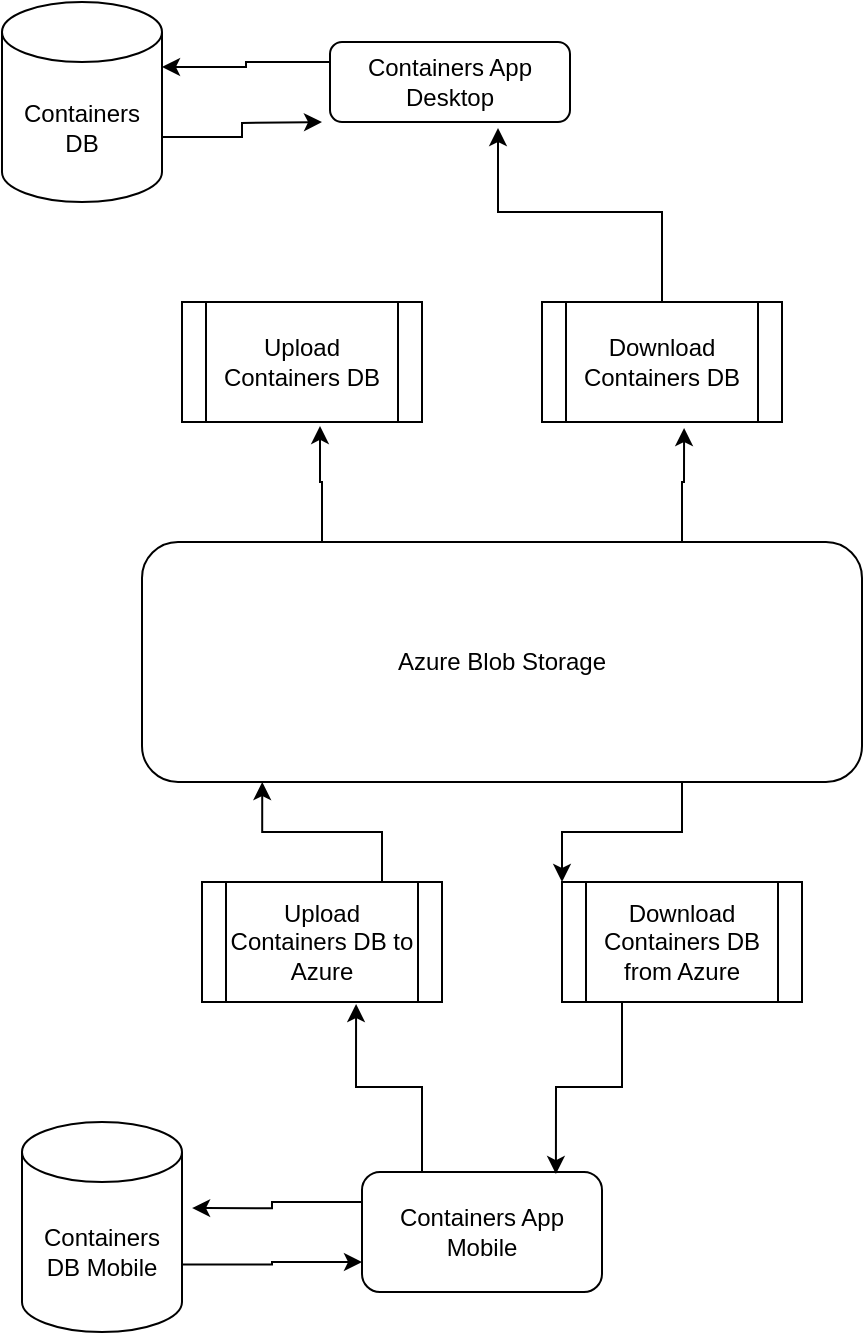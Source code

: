 <mxfile version="21.6.6" type="github">
  <diagram id="C5RBs43oDa-KdzZeNtuy" name="Page-1">
    <mxGraphModel dx="1434" dy="758" grid="1" gridSize="10" guides="1" tooltips="1" connect="1" arrows="1" fold="1" page="1" pageScale="1" pageWidth="827" pageHeight="1169" math="0" shadow="0">
      <root>
        <mxCell id="WIyWlLk6GJQsqaUBKTNV-0" />
        <mxCell id="WIyWlLk6GJQsqaUBKTNV-1" parent="WIyWlLk6GJQsqaUBKTNV-0" />
        <mxCell id="lkM-y_qAxUJIHMLCBXUL-42" style="edgeStyle=orthogonalEdgeStyle;rounded=0;orthogonalLoop=1;jettySize=auto;html=1;exitX=0;exitY=0.25;exitDx=0;exitDy=0;entryX=1;entryY=0;entryDx=0;entryDy=32.5;entryPerimeter=0;" edge="1" parent="WIyWlLk6GJQsqaUBKTNV-1" source="WIyWlLk6GJQsqaUBKTNV-3" target="lkM-y_qAxUJIHMLCBXUL-5">
          <mxGeometry relative="1" as="geometry" />
        </mxCell>
        <mxCell id="WIyWlLk6GJQsqaUBKTNV-3" value="Containers App Desktop" style="rounded=1;whiteSpace=wrap;html=1;fontSize=12;glass=0;strokeWidth=1;shadow=0;" parent="WIyWlLk6GJQsqaUBKTNV-1" vertex="1">
          <mxGeometry x="414" y="30" width="120" height="40" as="geometry" />
        </mxCell>
        <mxCell id="lkM-y_qAxUJIHMLCBXUL-43" style="edgeStyle=orthogonalEdgeStyle;rounded=0;orthogonalLoop=1;jettySize=auto;html=1;exitX=1;exitY=0;exitDx=0;exitDy=67.5;exitPerimeter=0;" edge="1" parent="WIyWlLk6GJQsqaUBKTNV-1" source="lkM-y_qAxUJIHMLCBXUL-5">
          <mxGeometry relative="1" as="geometry">
            <mxPoint x="410" y="70" as="targetPoint" />
          </mxGeometry>
        </mxCell>
        <mxCell id="lkM-y_qAxUJIHMLCBXUL-5" value="Containers DB" style="shape=cylinder3;whiteSpace=wrap;html=1;boundedLbl=1;backgroundOutline=1;size=15;" vertex="1" parent="WIyWlLk6GJQsqaUBKTNV-1">
          <mxGeometry x="250" y="10" width="80" height="100" as="geometry" />
        </mxCell>
        <mxCell id="lkM-y_qAxUJIHMLCBXUL-38" style="edgeStyle=orthogonalEdgeStyle;rounded=0;orthogonalLoop=1;jettySize=auto;html=1;exitX=0.75;exitY=1;exitDx=0;exitDy=0;entryX=0;entryY=0;entryDx=0;entryDy=0;" edge="1" parent="WIyWlLk6GJQsqaUBKTNV-1" source="lkM-y_qAxUJIHMLCBXUL-10" target="lkM-y_qAxUJIHMLCBXUL-31">
          <mxGeometry relative="1" as="geometry" />
        </mxCell>
        <mxCell id="lkM-y_qAxUJIHMLCBXUL-48" style="edgeStyle=orthogonalEdgeStyle;rounded=0;orthogonalLoop=1;jettySize=auto;html=1;exitX=0.25;exitY=0;exitDx=0;exitDy=0;entryX=0.575;entryY=1.033;entryDx=0;entryDy=0;entryPerimeter=0;" edge="1" parent="WIyWlLk6GJQsqaUBKTNV-1" source="lkM-y_qAxUJIHMLCBXUL-10" target="lkM-y_qAxUJIHMLCBXUL-12">
          <mxGeometry relative="1" as="geometry" />
        </mxCell>
        <mxCell id="lkM-y_qAxUJIHMLCBXUL-49" style="edgeStyle=orthogonalEdgeStyle;rounded=0;orthogonalLoop=1;jettySize=auto;html=1;exitX=0.75;exitY=0;exitDx=0;exitDy=0;entryX=0.592;entryY=1.05;entryDx=0;entryDy=0;entryPerimeter=0;" edge="1" parent="WIyWlLk6GJQsqaUBKTNV-1" source="lkM-y_qAxUJIHMLCBXUL-10" target="lkM-y_qAxUJIHMLCBXUL-44">
          <mxGeometry relative="1" as="geometry" />
        </mxCell>
        <mxCell id="lkM-y_qAxUJIHMLCBXUL-10" value="Azure Blob Storage" style="rounded=1;whiteSpace=wrap;html=1;" vertex="1" parent="WIyWlLk6GJQsqaUBKTNV-1">
          <mxGeometry x="320" y="280" width="360" height="120" as="geometry" />
        </mxCell>
        <mxCell id="lkM-y_qAxUJIHMLCBXUL-12" value="Upload Containers&amp;nbsp;DB" style="shape=process;whiteSpace=wrap;html=1;backgroundOutline=1;" vertex="1" parent="WIyWlLk6GJQsqaUBKTNV-1">
          <mxGeometry x="340" y="160" width="120" height="60" as="geometry" />
        </mxCell>
        <mxCell id="lkM-y_qAxUJIHMLCBXUL-36" style="edgeStyle=orthogonalEdgeStyle;rounded=0;orthogonalLoop=1;jettySize=auto;html=1;exitX=0.25;exitY=0;exitDx=0;exitDy=0;entryX=0.642;entryY=1.017;entryDx=0;entryDy=0;entryPerimeter=0;" edge="1" parent="WIyWlLk6GJQsqaUBKTNV-1" source="lkM-y_qAxUJIHMLCBXUL-16" target="lkM-y_qAxUJIHMLCBXUL-32">
          <mxGeometry relative="1" as="geometry" />
        </mxCell>
        <mxCell id="lkM-y_qAxUJIHMLCBXUL-40" style="edgeStyle=orthogonalEdgeStyle;rounded=0;orthogonalLoop=1;jettySize=auto;html=1;exitX=0;exitY=0.25;exitDx=0;exitDy=0;entryX=1.063;entryY=0.41;entryDx=0;entryDy=0;entryPerimeter=0;" edge="1" parent="WIyWlLk6GJQsqaUBKTNV-1" source="lkM-y_qAxUJIHMLCBXUL-16" target="lkM-y_qAxUJIHMLCBXUL-19">
          <mxGeometry relative="1" as="geometry" />
        </mxCell>
        <mxCell id="lkM-y_qAxUJIHMLCBXUL-16" value="Containers App Mobile" style="rounded=1;whiteSpace=wrap;html=1;" vertex="1" parent="WIyWlLk6GJQsqaUBKTNV-1">
          <mxGeometry x="430" y="595" width="120" height="60" as="geometry" />
        </mxCell>
        <mxCell id="lkM-y_qAxUJIHMLCBXUL-41" style="edgeStyle=orthogonalEdgeStyle;rounded=0;orthogonalLoop=1;jettySize=auto;html=1;exitX=1;exitY=0;exitDx=0;exitDy=71.25;exitPerimeter=0;entryX=0;entryY=0.75;entryDx=0;entryDy=0;" edge="1" parent="WIyWlLk6GJQsqaUBKTNV-1" source="lkM-y_qAxUJIHMLCBXUL-19" target="lkM-y_qAxUJIHMLCBXUL-16">
          <mxGeometry relative="1" as="geometry" />
        </mxCell>
        <mxCell id="lkM-y_qAxUJIHMLCBXUL-19" value="Containers DB Mobile" style="shape=cylinder3;whiteSpace=wrap;html=1;boundedLbl=1;backgroundOutline=1;size=15;" vertex="1" parent="WIyWlLk6GJQsqaUBKTNV-1">
          <mxGeometry x="260" y="570" width="80" height="105" as="geometry" />
        </mxCell>
        <mxCell id="lkM-y_qAxUJIHMLCBXUL-39" style="edgeStyle=orthogonalEdgeStyle;rounded=0;orthogonalLoop=1;jettySize=auto;html=1;exitX=0.25;exitY=1;exitDx=0;exitDy=0;entryX=0.808;entryY=0.017;entryDx=0;entryDy=0;entryPerimeter=0;" edge="1" parent="WIyWlLk6GJQsqaUBKTNV-1" source="lkM-y_qAxUJIHMLCBXUL-31" target="lkM-y_qAxUJIHMLCBXUL-16">
          <mxGeometry relative="1" as="geometry" />
        </mxCell>
        <mxCell id="lkM-y_qAxUJIHMLCBXUL-31" value="Download Containers DB from Azure" style="shape=process;whiteSpace=wrap;html=1;backgroundOutline=1;" vertex="1" parent="WIyWlLk6GJQsqaUBKTNV-1">
          <mxGeometry x="530" y="450" width="120" height="60" as="geometry" />
        </mxCell>
        <mxCell id="lkM-y_qAxUJIHMLCBXUL-37" style="edgeStyle=orthogonalEdgeStyle;rounded=0;orthogonalLoop=1;jettySize=auto;html=1;exitX=0.75;exitY=0;exitDx=0;exitDy=0;entryX=0.167;entryY=1;entryDx=0;entryDy=0;entryPerimeter=0;" edge="1" parent="WIyWlLk6GJQsqaUBKTNV-1" source="lkM-y_qAxUJIHMLCBXUL-32" target="lkM-y_qAxUJIHMLCBXUL-10">
          <mxGeometry relative="1" as="geometry" />
        </mxCell>
        <mxCell id="lkM-y_qAxUJIHMLCBXUL-32" value="Upload Containers DB to Azure" style="shape=process;whiteSpace=wrap;html=1;backgroundOutline=1;" vertex="1" parent="WIyWlLk6GJQsqaUBKTNV-1">
          <mxGeometry x="350" y="450" width="120" height="60" as="geometry" />
        </mxCell>
        <mxCell id="lkM-y_qAxUJIHMLCBXUL-50" style="edgeStyle=orthogonalEdgeStyle;rounded=0;orthogonalLoop=1;jettySize=auto;html=1;exitX=0.5;exitY=0;exitDx=0;exitDy=0;entryX=0.7;entryY=1.075;entryDx=0;entryDy=0;entryPerimeter=0;" edge="1" parent="WIyWlLk6GJQsqaUBKTNV-1" source="lkM-y_qAxUJIHMLCBXUL-44" target="WIyWlLk6GJQsqaUBKTNV-3">
          <mxGeometry relative="1" as="geometry" />
        </mxCell>
        <mxCell id="lkM-y_qAxUJIHMLCBXUL-44" value="Download Containers&amp;nbsp;DB" style="shape=process;whiteSpace=wrap;html=1;backgroundOutline=1;" vertex="1" parent="WIyWlLk6GJQsqaUBKTNV-1">
          <mxGeometry x="520" y="160" width="120" height="60" as="geometry" />
        </mxCell>
      </root>
    </mxGraphModel>
  </diagram>
</mxfile>
